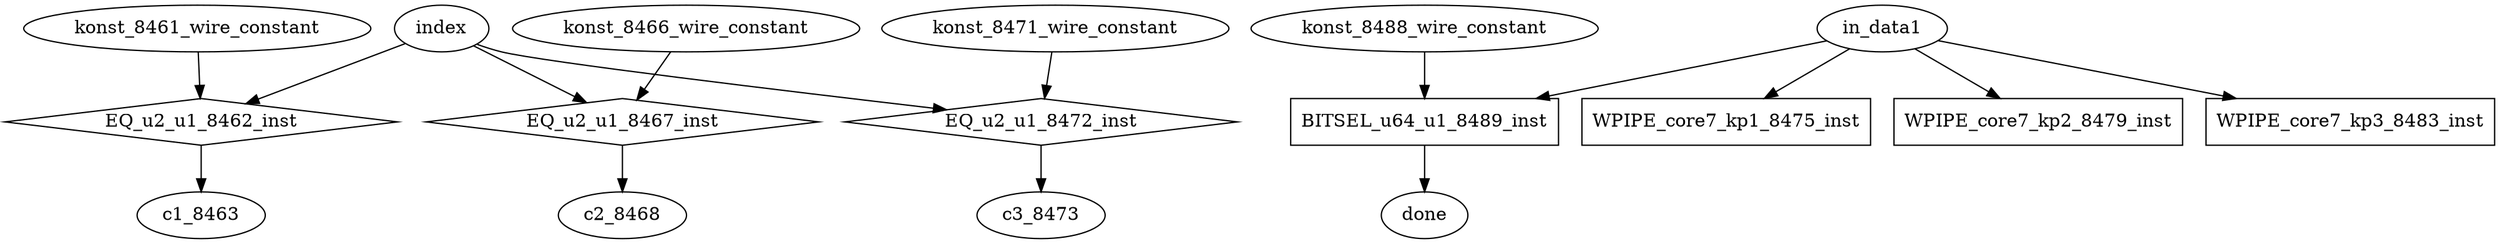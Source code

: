 digraph data_path {
  c1_8463 [shape=ellipse];
  c2_8468 [shape=ellipse];
  c3_8473 [shape=ellipse];
  konst_8461_wire_constant [shape=ellipse];
  konst_8466_wire_constant [shape=ellipse];
  konst_8471_wire_constant [shape=ellipse];
  konst_8488_wire_constant [shape=ellipse];
  BITSEL_u64_u1_8489_inst [shape=rectangle];
in_data1  -> BITSEL_u64_u1_8489_inst;
konst_8488_wire_constant  -> BITSEL_u64_u1_8489_inst;
BITSEL_u64_u1_8489_inst -> done;
  EQ_u2_u1_8462_inst [shape=diamond];
index  -> EQ_u2_u1_8462_inst;
konst_8461_wire_constant  -> EQ_u2_u1_8462_inst;
EQ_u2_u1_8462_inst -> c1_8463;
  EQ_u2_u1_8467_inst [shape=diamond];
index  -> EQ_u2_u1_8467_inst;
konst_8466_wire_constant  -> EQ_u2_u1_8467_inst;
EQ_u2_u1_8467_inst -> c2_8468;
  EQ_u2_u1_8472_inst [shape=diamond];
index  -> EQ_u2_u1_8472_inst;
konst_8471_wire_constant  -> EQ_u2_u1_8472_inst;
EQ_u2_u1_8472_inst -> c3_8473;
  WPIPE_core7_kp1_8475_inst [shape=rectangle];
in_data1  -> WPIPE_core7_kp1_8475_inst;
  WPIPE_core7_kp2_8479_inst [shape=rectangle];
in_data1  -> WPIPE_core7_kp2_8479_inst;
  WPIPE_core7_kp3_8483_inst [shape=rectangle];
in_data1  -> WPIPE_core7_kp3_8483_inst;
}
